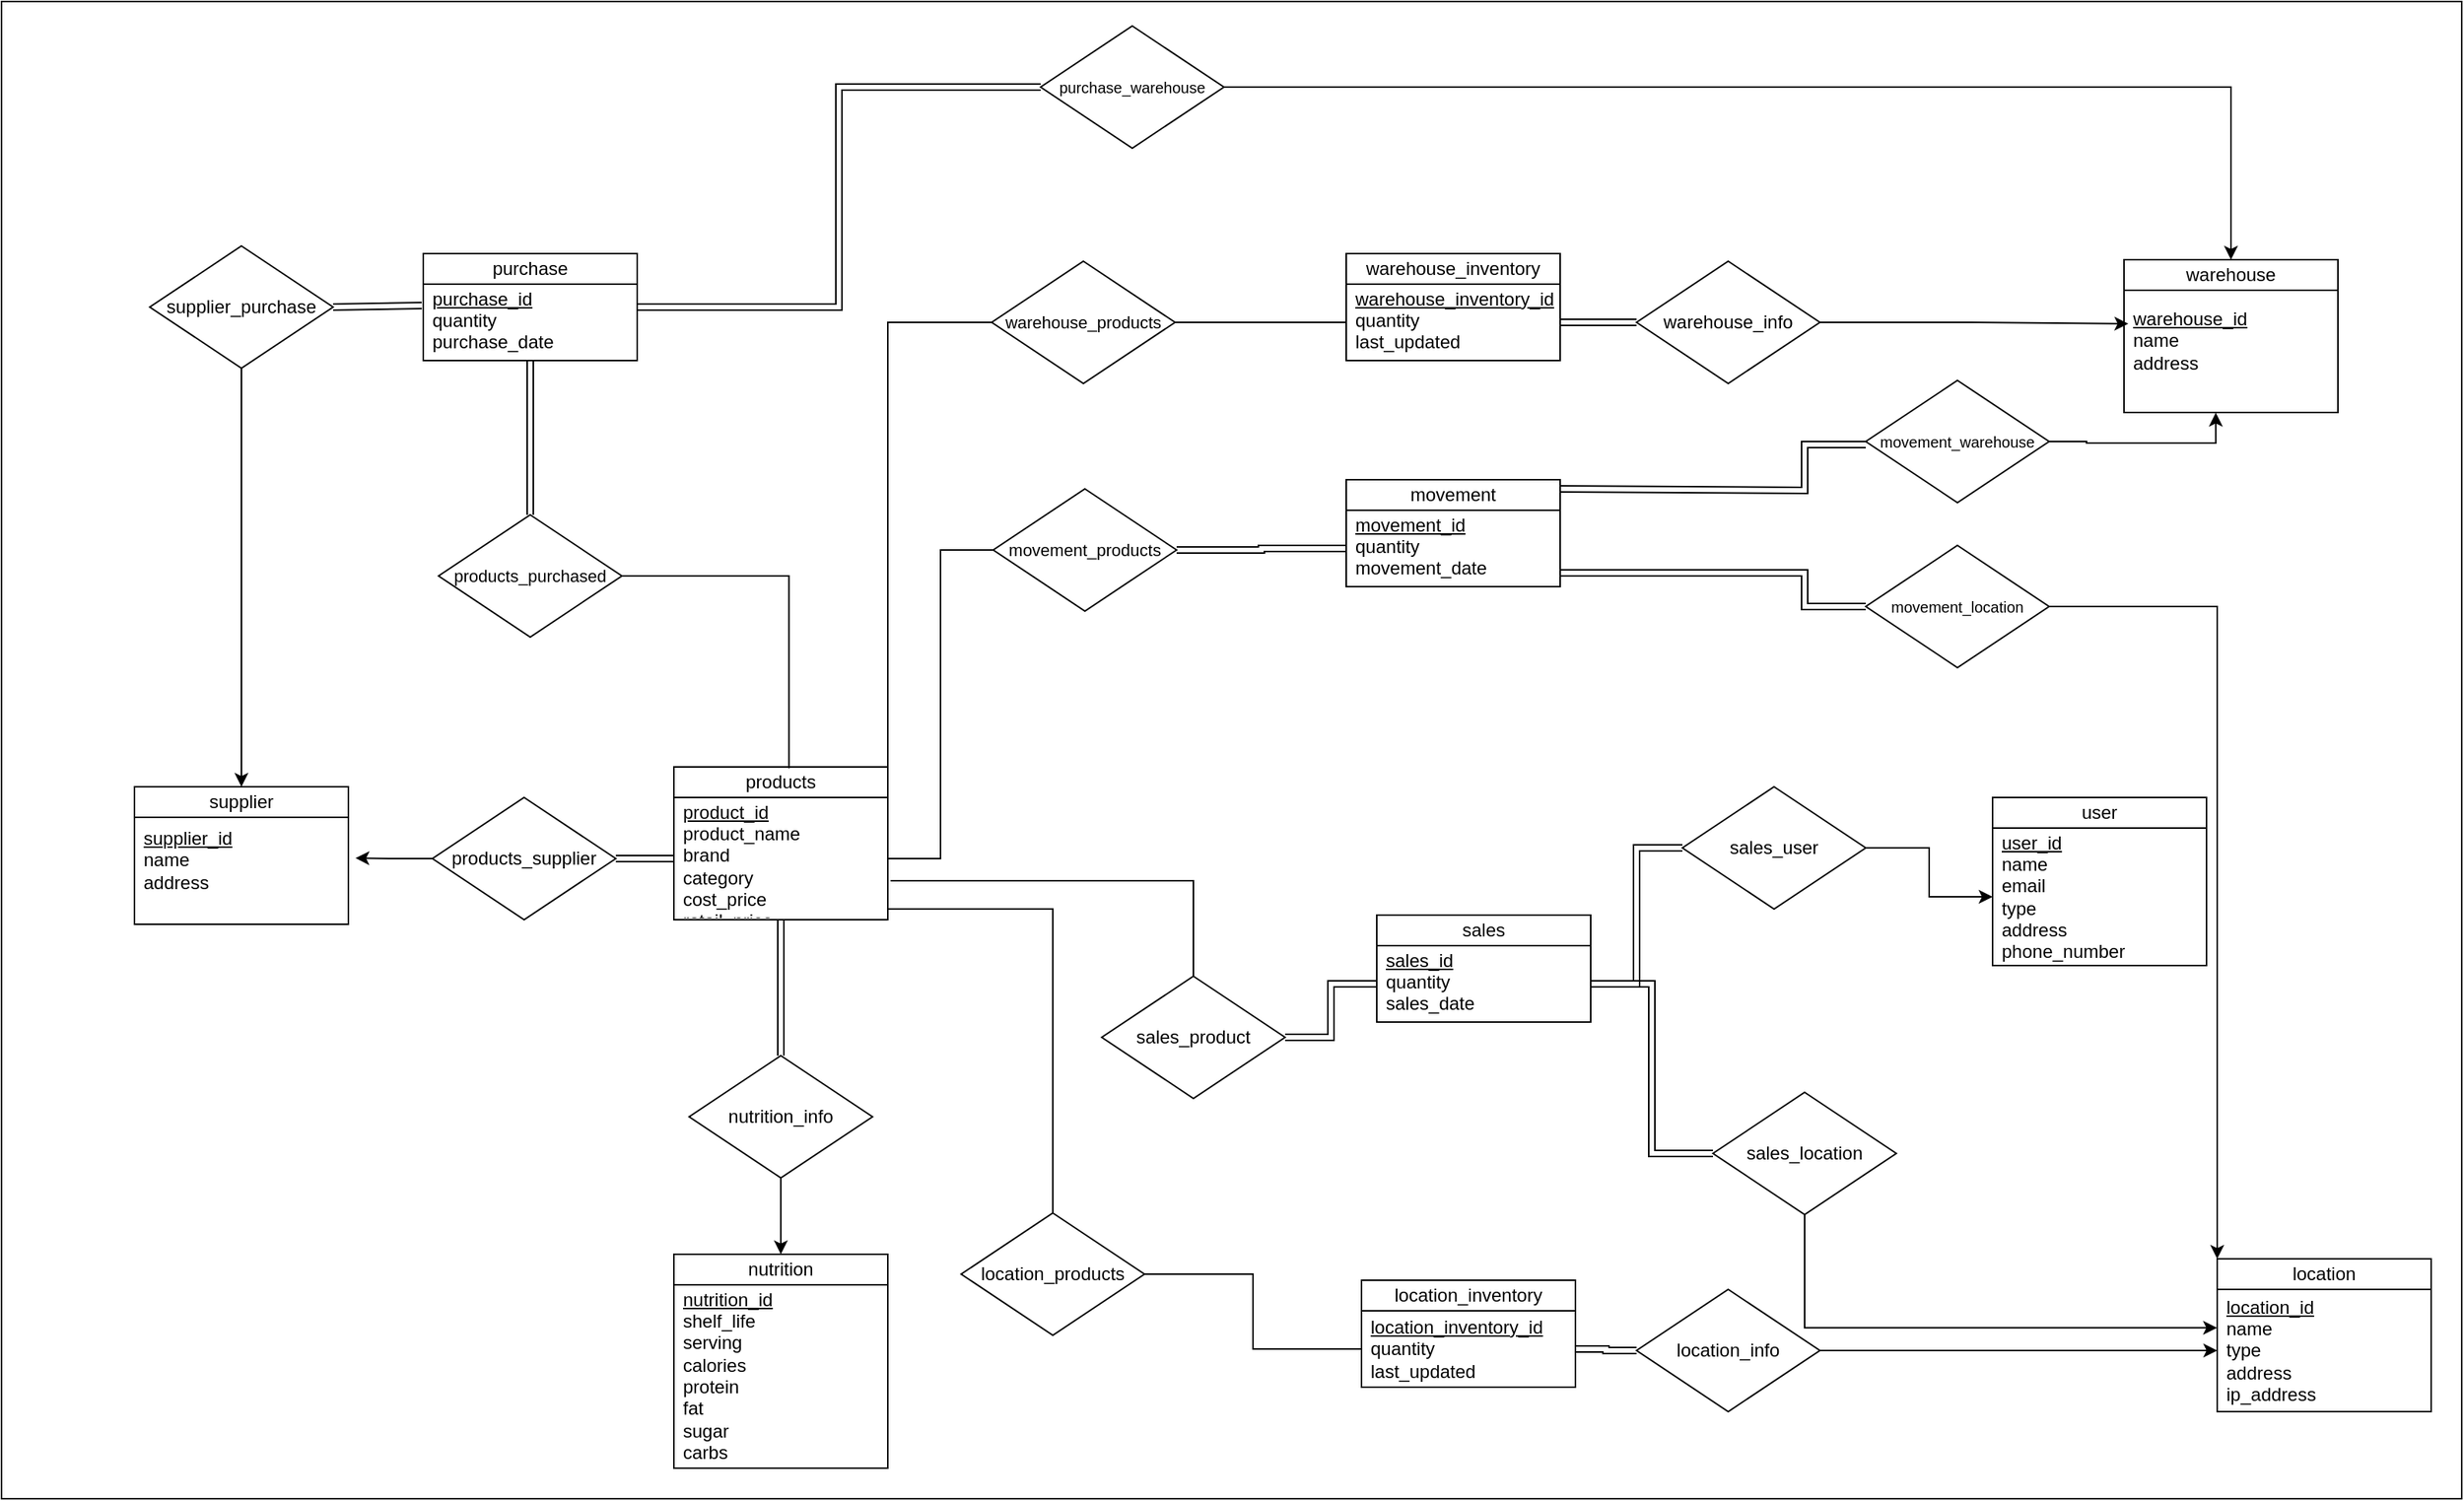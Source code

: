 <mxfile version="24.8.6">
  <diagram id="R2lEEEUBdFMjLlhIrx00" name="Page-1">
    <mxGraphModel dx="3033" dy="1156" grid="1" gridSize="10" guides="1" tooltips="1" connect="1" arrows="1" fold="1" page="1" pageScale="1" pageWidth="850" pageHeight="1100" math="0" shadow="0" extFonts="Permanent Marker^https://fonts.googleapis.com/css?family=Permanent+Marker">
      <root>
        <mxCell id="0" />
        <mxCell id="1" parent="0" />
        <mxCell id="z2-AAqR7datLfCW1ZJ1K-5" value="" style="rounded=0;whiteSpace=wrap;html=1;fillColor=none;" vertex="1" parent="1">
          <mxGeometry x="-390" y="10" width="1610" height="980" as="geometry" />
        </mxCell>
        <mxCell id="M1cJuR4M6LPj80I8JZXZ-1" value="supplier" style="swimlane;fontStyle=0;childLayout=stackLayout;horizontal=1;startSize=20;horizontalStack=0;resizeParent=1;resizeParentMax=0;resizeLast=0;collapsible=1;marginBottom=0;whiteSpace=wrap;html=1;spacing=2;" parent="1" vertex="1">
          <mxGeometry x="-303" y="524" width="140" height="90" as="geometry" />
        </mxCell>
        <mxCell id="M1cJuR4M6LPj80I8JZXZ-2" value="&lt;u&gt;supplier_id&lt;/u&gt;&lt;div&gt;name&lt;/div&gt;&lt;div&gt;address&lt;/div&gt;&lt;div&gt;&lt;br&gt;&lt;/div&gt;" style="text;strokeColor=none;fillColor=none;align=left;verticalAlign=middle;spacingLeft=4;spacingRight=4;overflow=hidden;points=[[0,0.5],[1,0.5]];portConstraint=eastwest;rotatable=0;whiteSpace=wrap;html=1;spacing=2;" parent="M1cJuR4M6LPj80I8JZXZ-1" vertex="1">
          <mxGeometry y="20" width="140" height="70" as="geometry" />
        </mxCell>
        <mxCell id="M1cJuR4M6LPj80I8JZXZ-3" value="warehouse_inventory" style="swimlane;fontStyle=0;childLayout=stackLayout;horizontal=1;startSize=20;horizontalStack=0;resizeParent=1;resizeParentMax=0;resizeLast=0;collapsible=1;marginBottom=0;whiteSpace=wrap;html=1;spacing=2;" parent="1" vertex="1">
          <mxGeometry x="490" y="175" width="140" height="70" as="geometry" />
        </mxCell>
        <mxCell id="M1cJuR4M6LPj80I8JZXZ-4" value="&lt;u&gt;warehouse_inventory_id&lt;/u&gt;&lt;div&gt;&lt;div&gt;quantity&lt;/div&gt;&lt;div&gt;last_updated&lt;/div&gt;&lt;div&gt;&lt;br&gt;&lt;/div&gt;&lt;/div&gt;" style="text;strokeColor=none;fillColor=none;align=left;verticalAlign=middle;spacingLeft=4;spacingRight=4;overflow=hidden;points=[[0,0.5],[1,0.5]];portConstraint=eastwest;rotatable=0;whiteSpace=wrap;html=1;spacing=2;" parent="M1cJuR4M6LPj80I8JZXZ-3" vertex="1">
          <mxGeometry y="20" width="140" height="50" as="geometry" />
        </mxCell>
        <mxCell id="M1cJuR4M6LPj80I8JZXZ-57" style="edgeStyle=orthogonalEdgeStyle;rounded=0;orthogonalLoop=1;jettySize=auto;html=1;entryX=0.5;entryY=0;entryDx=0;entryDy=0;shape=link;" parent="1" source="M1cJuR4M6LPj80I8JZXZ-5" target="M1cJuR4M6LPj80I8JZXZ-22" edge="1">
          <mxGeometry relative="1" as="geometry" />
        </mxCell>
        <mxCell id="M1cJuR4M6LPj80I8JZXZ-5" value="products" style="swimlane;fontStyle=0;childLayout=stackLayout;horizontal=1;startSize=20;horizontalStack=0;resizeParent=1;resizeParentMax=0;resizeLast=0;collapsible=1;marginBottom=0;whiteSpace=wrap;html=1;spacing=2;" parent="1" vertex="1">
          <mxGeometry x="50" y="511" width="140" height="100" as="geometry" />
        </mxCell>
        <mxCell id="M1cJuR4M6LPj80I8JZXZ-6" value="&lt;div&gt;&lt;span&gt;&lt;/span&gt;&lt;span&gt;&lt;/span&gt;&lt;span style=&quot;white-space: pre-wrap;&quot;&gt;&lt;u&gt;product_id&lt;br&gt;&lt;/u&gt;product_name&lt;br&gt;brand&lt;br&gt;category&lt;br&gt;cost_price&lt;br&gt;retail_price&lt;br&gt;shelf_life&lt;br&gt;&lt;br&gt;&lt;/span&gt;&lt;/div&gt;" style="text;strokeColor=none;fillColor=none;align=left;verticalAlign=middle;spacingLeft=4;spacingRight=4;overflow=hidden;points=[[0,0.5],[1,0.5]];portConstraint=eastwest;rotatable=0;whiteSpace=wrap;html=1;spacing=2;" parent="M1cJuR4M6LPj80I8JZXZ-5" vertex="1">
          <mxGeometry y="20" width="140" height="80" as="geometry" />
        </mxCell>
        <mxCell id="M1cJuR4M6LPj80I8JZXZ-7" value="location_inventory" style="swimlane;fontStyle=0;childLayout=stackLayout;horizontal=1;startSize=20;horizontalStack=0;resizeParent=1;resizeParentMax=0;resizeLast=0;collapsible=1;marginBottom=0;whiteSpace=wrap;html=1;spacing=2;" parent="1" vertex="1">
          <mxGeometry x="500" y="847" width="140" height="70" as="geometry" />
        </mxCell>
        <mxCell id="M1cJuR4M6LPj80I8JZXZ-8" value="&lt;div&gt;&lt;span&gt;&lt;/span&gt;&lt;span&gt;&lt;/span&gt;&lt;span&gt;&lt;/span&gt;&lt;span style=&quot;white-space: pre-wrap;&quot;&gt;&lt;u&gt;location_inventory_id&lt;/u&gt;&lt;/span&gt;&lt;/div&gt;&lt;div&gt;&lt;span style=&quot;white-space: pre-wrap;&quot;&gt;quantity&lt;br&gt;last_updated&lt;br&gt;&lt;/span&gt;&lt;/div&gt;" style="text;strokeColor=none;fillColor=none;align=left;verticalAlign=middle;spacingLeft=4;spacingRight=4;overflow=hidden;points=[[0,0.5],[1,0.5]];portConstraint=eastwest;rotatable=0;whiteSpace=wrap;html=1;spacing=2;" parent="M1cJuR4M6LPj80I8JZXZ-7" vertex="1">
          <mxGeometry y="20" width="140" height="50" as="geometry" />
        </mxCell>
        <mxCell id="M1cJuR4M6LPj80I8JZXZ-9" value="warehouse" style="swimlane;fontStyle=0;childLayout=stackLayout;horizontal=1;startSize=20;horizontalStack=0;resizeParent=1;resizeParentMax=0;resizeLast=0;collapsible=1;marginBottom=0;whiteSpace=wrap;html=1;spacing=2;" parent="1" vertex="1">
          <mxGeometry x="999" y="179" width="140" height="100" as="geometry" />
        </mxCell>
        <mxCell id="M1cJuR4M6LPj80I8JZXZ-10" value="&lt;u&gt;warehouse_id&lt;/u&gt;&lt;div&gt;name&lt;/div&gt;&lt;div&gt;address&lt;/div&gt;&lt;div&gt;&lt;br&gt;&lt;/div&gt;" style="text;strokeColor=none;fillColor=none;align=left;verticalAlign=middle;spacingLeft=4;spacingRight=4;overflow=hidden;points=[[0,0.5],[1,0.5]];portConstraint=eastwest;rotatable=0;whiteSpace=wrap;html=1;spacing=2;" parent="M1cJuR4M6LPj80I8JZXZ-9" vertex="1">
          <mxGeometry y="20" width="140" height="80" as="geometry" />
        </mxCell>
        <mxCell id="M1cJuR4M6LPj80I8JZXZ-11" value="location" style="swimlane;fontStyle=0;childLayout=stackLayout;horizontal=1;startSize=20;horizontalStack=0;resizeParent=1;resizeParentMax=0;resizeLast=0;collapsible=1;marginBottom=0;whiteSpace=wrap;html=1;spacing=2;" parent="1" vertex="1">
          <mxGeometry x="1060" y="833" width="140" height="100" as="geometry" />
        </mxCell>
        <mxCell id="M1cJuR4M6LPj80I8JZXZ-12" value="&lt;u&gt;location_id&lt;/u&gt;&lt;div&gt;name&lt;/div&gt;&lt;div&gt;type&lt;/div&gt;&lt;div&gt;address&lt;/div&gt;&lt;div&gt;ip_address&lt;/div&gt;" style="text;strokeColor=none;fillColor=none;align=left;verticalAlign=middle;spacingLeft=4;spacingRight=4;overflow=hidden;points=[[0,0.5],[1,0.5]];portConstraint=eastwest;rotatable=0;whiteSpace=wrap;html=1;spacing=2;" parent="M1cJuR4M6LPj80I8JZXZ-11" vertex="1">
          <mxGeometry y="20" width="140" height="80" as="geometry" />
        </mxCell>
        <mxCell id="M1cJuR4M6LPj80I8JZXZ-13" value="user" style="swimlane;fontStyle=0;childLayout=stackLayout;horizontal=1;startSize=20;horizontalStack=0;resizeParent=1;resizeParentMax=0;resizeLast=0;collapsible=1;marginBottom=0;whiteSpace=wrap;html=1;spacing=2;" parent="1" vertex="1">
          <mxGeometry x="913" y="531" width="140" height="110" as="geometry" />
        </mxCell>
        <mxCell id="M1cJuR4M6LPj80I8JZXZ-14" value="&lt;u&gt;user_id&lt;/u&gt;&lt;div&gt;name&lt;/div&gt;&lt;div&gt;email&lt;/div&gt;&lt;div&gt;type&lt;/div&gt;&lt;div&gt;address&lt;/div&gt;&lt;div&gt;phone_number&lt;/div&gt;" style="text;strokeColor=none;fillColor=none;align=left;verticalAlign=middle;spacingLeft=4;spacingRight=4;overflow=hidden;points=[[0,0.5],[1,0.5]];portConstraint=eastwest;rotatable=0;whiteSpace=wrap;html=1;spacing=2;" parent="M1cJuR4M6LPj80I8JZXZ-13" vertex="1">
          <mxGeometry y="20" width="140" height="90" as="geometry" />
        </mxCell>
        <mxCell id="M1cJuR4M6LPj80I8JZXZ-15" value="nutrition" style="swimlane;fontStyle=0;childLayout=stackLayout;horizontal=1;startSize=20;horizontalStack=0;resizeParent=1;resizeParentMax=0;resizeLast=0;collapsible=1;marginBottom=0;whiteSpace=wrap;html=1;spacing=2;" parent="1" vertex="1">
          <mxGeometry x="50" y="830" width="140" height="140" as="geometry" />
        </mxCell>
        <mxCell id="M1cJuR4M6LPj80I8JZXZ-16" value="&lt;u&gt;nutrition_id&lt;/u&gt;&lt;div&gt;shelf_life&lt;/div&gt;&lt;div&gt;serving&lt;/div&gt;&lt;div&gt;calories&lt;/div&gt;&lt;div&gt;protein&lt;/div&gt;&lt;div&gt;fat&lt;/div&gt;&lt;div&gt;sugar&lt;/div&gt;&lt;div&gt;carbs&lt;/div&gt;&lt;div&gt;&lt;br&gt;&lt;/div&gt;&lt;div&gt;&lt;br&gt;&lt;/div&gt;" style="text;strokeColor=none;fillColor=none;align=left;verticalAlign=middle;spacingLeft=4;spacingRight=4;overflow=hidden;points=[[0,0.5],[1,0.5]];portConstraint=eastwest;rotatable=0;whiteSpace=wrap;html=1;spacing=2;" parent="M1cJuR4M6LPj80I8JZXZ-15" vertex="1">
          <mxGeometry y="20" width="140" height="120" as="geometry" />
        </mxCell>
        <mxCell id="M1cJuR4M6LPj80I8JZXZ-67" style="edgeStyle=orthogonalEdgeStyle;rounded=0;orthogonalLoop=1;jettySize=auto;html=1;entryX=0.5;entryY=0;entryDx=0;entryDy=0;exitX=0.5;exitY=1;exitDx=0;exitDy=0;exitPerimeter=0;" parent="1" source="M1cJuR4M6LPj80I8JZXZ-20" target="M1cJuR4M6LPj80I8JZXZ-1" edge="1">
          <mxGeometry relative="1" as="geometry">
            <mxPoint x="-228" y="250" as="sourcePoint" />
            <mxPoint x="-233" y="523" as="targetPoint" />
          </mxGeometry>
        </mxCell>
        <mxCell id="M1cJuR4M6LPj80I8JZXZ-20" value="supplier_purchase" style="rhombus;whiteSpace=wrap;html=1;" parent="1" vertex="1">
          <mxGeometry x="-293" y="170" width="120" height="80" as="geometry" />
        </mxCell>
        <mxCell id="M1cJuR4M6LPj80I8JZXZ-58" style="edgeStyle=orthogonalEdgeStyle;rounded=0;orthogonalLoop=1;jettySize=auto;html=1;entryX=0.5;entryY=0;entryDx=0;entryDy=0;" parent="1" source="M1cJuR4M6LPj80I8JZXZ-22" target="M1cJuR4M6LPj80I8JZXZ-15" edge="1">
          <mxGeometry relative="1" as="geometry" />
        </mxCell>
        <mxCell id="M1cJuR4M6LPj80I8JZXZ-22" value="nutrition_info" style="rhombus;whiteSpace=wrap;html=1;" parent="1" vertex="1">
          <mxGeometry x="60" y="700" width="120" height="80" as="geometry" />
        </mxCell>
        <mxCell id="M1cJuR4M6LPj80I8JZXZ-24" value="warehouse_info" style="rhombus;whiteSpace=wrap;html=1;" parent="1" vertex="1">
          <mxGeometry x="680" y="180" width="120" height="80" as="geometry" />
        </mxCell>
        <mxCell id="mIFWNlDHHsfMtyNEvNPU-16" style="edgeStyle=orthogonalEdgeStyle;rounded=0;orthogonalLoop=1;jettySize=auto;html=1;" parent="1" source="M1cJuR4M6LPj80I8JZXZ-25" target="M1cJuR4M6LPj80I8JZXZ-12" edge="1">
          <mxGeometry relative="1" as="geometry" />
        </mxCell>
        <mxCell id="M1cJuR4M6LPj80I8JZXZ-25" value="location_info" style="rhombus;whiteSpace=wrap;html=1;" parent="1" vertex="1">
          <mxGeometry x="680" y="853" width="120" height="80" as="geometry" />
        </mxCell>
        <mxCell id="M1cJuR4M6LPj80I8JZXZ-33" value="sales_product" style="rhombus;whiteSpace=wrap;html=1;" parent="1" vertex="1">
          <mxGeometry x="330" y="648" width="120" height="80" as="geometry" />
        </mxCell>
        <mxCell id="M1cJuR4M6LPj80I8JZXZ-36" style="edgeStyle=orthogonalEdgeStyle;rounded=0;orthogonalLoop=1;jettySize=auto;html=1;exitX=1;exitY=0.5;exitDx=0;exitDy=0;entryX=0.02;entryY=0.274;entryDx=0;entryDy=0;entryPerimeter=0;" parent="1" source="M1cJuR4M6LPj80I8JZXZ-24" target="M1cJuR4M6LPj80I8JZXZ-10" edge="1">
          <mxGeometry relative="1" as="geometry" />
        </mxCell>
        <mxCell id="M1cJuR4M6LPj80I8JZXZ-60" style="edgeStyle=orthogonalEdgeStyle;rounded=0;orthogonalLoop=1;jettySize=auto;html=1;entryX=0.5;entryY=0;entryDx=0;entryDy=0;endArrow=none;endFill=0;shape=link;" parent="1" source="M1cJuR4M6LPj80I8JZXZ-37" target="M1cJuR4M6LPj80I8JZXZ-59" edge="1">
          <mxGeometry relative="1" as="geometry" />
        </mxCell>
        <mxCell id="mIFWNlDHHsfMtyNEvNPU-23" style="edgeStyle=orthogonalEdgeStyle;rounded=0;orthogonalLoop=1;jettySize=auto;html=1;entryX=0;entryY=0.5;entryDx=0;entryDy=0;shape=link;" parent="1" source="M1cJuR4M6LPj80I8JZXZ-37" target="M1cJuR4M6LPj80I8JZXZ-48" edge="1">
          <mxGeometry relative="1" as="geometry" />
        </mxCell>
        <mxCell id="M1cJuR4M6LPj80I8JZXZ-37" value="purchase" style="swimlane;fontStyle=0;childLayout=stackLayout;horizontal=1;startSize=20;horizontalStack=0;resizeParent=1;resizeParentMax=0;resizeLast=0;collapsible=1;marginBottom=0;whiteSpace=wrap;html=1;spacing=2;" parent="1" vertex="1">
          <mxGeometry x="-114" y="175" width="140" height="70" as="geometry" />
        </mxCell>
        <mxCell id="M1cJuR4M6LPj80I8JZXZ-38" value="&lt;u&gt;purchase_id&lt;/u&gt;&lt;div&gt;quantity&lt;/div&gt;&lt;div&gt;purchase_date&lt;/div&gt;&lt;div&gt;&lt;br&gt;&lt;/div&gt;" style="text;strokeColor=none;fillColor=none;align=left;verticalAlign=middle;spacingLeft=4;spacingRight=4;overflow=hidden;points=[[0,0.5],[1,0.5]];portConstraint=eastwest;rotatable=0;whiteSpace=wrap;html=1;spacing=2;" parent="M1cJuR4M6LPj80I8JZXZ-37" vertex="1">
          <mxGeometry y="20" width="140" height="50" as="geometry" />
        </mxCell>
        <mxCell id="M1cJuR4M6LPj80I8JZXZ-41" value="sales" style="swimlane;fontStyle=0;childLayout=stackLayout;horizontal=1;startSize=20;horizontalStack=0;resizeParent=1;resizeParentMax=0;resizeLast=0;collapsible=1;marginBottom=0;whiteSpace=wrap;html=1;spacing=2;" parent="1" vertex="1">
          <mxGeometry x="510" y="608" width="140" height="70" as="geometry" />
        </mxCell>
        <mxCell id="M1cJuR4M6LPj80I8JZXZ-42" value="&lt;u&gt;sales_id&lt;/u&gt;&lt;div&gt;quantity&lt;/div&gt;&lt;div&gt;sales_date&lt;/div&gt;&lt;div&gt;&lt;br&gt;&lt;/div&gt;" style="text;strokeColor=none;fillColor=none;align=left;verticalAlign=middle;spacingLeft=4;spacingRight=4;overflow=hidden;points=[[0,0.5],[1,0.5]];portConstraint=eastwest;rotatable=0;whiteSpace=wrap;html=1;spacing=2;" parent="M1cJuR4M6LPj80I8JZXZ-41" vertex="1">
          <mxGeometry y="20" width="140" height="50" as="geometry" />
        </mxCell>
        <mxCell id="M1cJuR4M6LPj80I8JZXZ-47" value="" style="endArrow=classic;html=1;rounded=0;entryX=1;entryY=0.5;entryDx=0;entryDy=0;exitX=-0.007;exitY=0.28;exitDx=0;exitDy=0;exitPerimeter=0;shape=link;" parent="1" source="M1cJuR4M6LPj80I8JZXZ-38" target="M1cJuR4M6LPj80I8JZXZ-20" edge="1">
          <mxGeometry width="50" height="50" relative="1" as="geometry">
            <mxPoint x="-30" y="210" as="sourcePoint" />
            <mxPoint x="80" y="380" as="targetPoint" />
          </mxGeometry>
        </mxCell>
        <mxCell id="M1cJuR4M6LPj80I8JZXZ-52" style="edgeStyle=orthogonalEdgeStyle;rounded=0;orthogonalLoop=1;jettySize=auto;html=1;entryX=0.5;entryY=0;entryDx=0;entryDy=0;" parent="1" source="M1cJuR4M6LPj80I8JZXZ-48" target="M1cJuR4M6LPj80I8JZXZ-9" edge="1">
          <mxGeometry relative="1" as="geometry" />
        </mxCell>
        <mxCell id="M1cJuR4M6LPj80I8JZXZ-48" value="&lt;font style=&quot;font-size: 10px;&quot;&gt;purchase_warehouse&lt;/font&gt;" style="rhombus;whiteSpace=wrap;html=1;" parent="1" vertex="1">
          <mxGeometry x="290" y="26" width="120" height="80" as="geometry" />
        </mxCell>
        <mxCell id="M1cJuR4M6LPj80I8JZXZ-50" style="edgeStyle=orthogonalEdgeStyle;rounded=0;orthogonalLoop=1;jettySize=auto;html=1;entryX=0;entryY=0.5;entryDx=0;entryDy=0;shape=link;" parent="1" source="M1cJuR4M6LPj80I8JZXZ-4" target="M1cJuR4M6LPj80I8JZXZ-24" edge="1">
          <mxGeometry relative="1" as="geometry" />
        </mxCell>
        <mxCell id="M1cJuR4M6LPj80I8JZXZ-59" value="&lt;font style=&quot;font-size: 11px;&quot;&gt;products_purchased&lt;/font&gt;" style="rhombus;whiteSpace=wrap;html=1;" parent="1" vertex="1">
          <mxGeometry x="-104" y="346" width="120" height="80" as="geometry" />
        </mxCell>
        <mxCell id="M1cJuR4M6LPj80I8JZXZ-63" value="products_supplier" style="rhombus;whiteSpace=wrap;html=1;" parent="1" vertex="1">
          <mxGeometry x="-108" y="531" width="120" height="80" as="geometry" />
        </mxCell>
        <mxCell id="M1cJuR4M6LPj80I8JZXZ-64" style="edgeStyle=orthogonalEdgeStyle;rounded=0;orthogonalLoop=1;jettySize=auto;html=1;entryX=1;entryY=0.5;entryDx=0;entryDy=0;endArrow=none;endFill=0;shape=link;" parent="1" source="M1cJuR4M6LPj80I8JZXZ-6" target="M1cJuR4M6LPj80I8JZXZ-63" edge="1">
          <mxGeometry relative="1" as="geometry" />
        </mxCell>
        <mxCell id="M1cJuR4M6LPj80I8JZXZ-65" style="edgeStyle=orthogonalEdgeStyle;rounded=0;orthogonalLoop=1;jettySize=auto;html=1;entryX=1.033;entryY=0.381;entryDx=0;entryDy=0;entryPerimeter=0;" parent="1" source="M1cJuR4M6LPj80I8JZXZ-63" target="M1cJuR4M6LPj80I8JZXZ-2" edge="1">
          <mxGeometry relative="1" as="geometry" />
        </mxCell>
        <mxCell id="M1cJuR4M6LPj80I8JZXZ-68" style="edgeStyle=orthogonalEdgeStyle;rounded=0;orthogonalLoop=1;jettySize=auto;html=1;entryX=0.538;entryY=0.009;entryDx=0;entryDy=0;entryPerimeter=0;endArrow=none;endFill=0;" parent="1" source="M1cJuR4M6LPj80I8JZXZ-59" target="M1cJuR4M6LPj80I8JZXZ-5" edge="1">
          <mxGeometry relative="1" as="geometry" />
        </mxCell>
        <mxCell id="M1cJuR4M6LPj80I8JZXZ-73" style="edgeStyle=orthogonalEdgeStyle;rounded=0;orthogonalLoop=1;jettySize=auto;html=1;entryX=1;entryY=0;entryDx=0;entryDy=0;endArrow=none;endFill=0;" parent="1" source="M1cJuR4M6LPj80I8JZXZ-70" target="M1cJuR4M6LPj80I8JZXZ-5" edge="1">
          <mxGeometry relative="1" as="geometry" />
        </mxCell>
        <mxCell id="M1cJuR4M6LPj80I8JZXZ-70" value="&lt;font style=&quot;font-size: 11px;&quot;&gt;warehouse_products&lt;/font&gt;" style="rhombus;whiteSpace=wrap;html=1;" parent="1" vertex="1">
          <mxGeometry x="258" y="180" width="120" height="80" as="geometry" />
        </mxCell>
        <mxCell id="M1cJuR4M6LPj80I8JZXZ-72" style="edgeStyle=orthogonalEdgeStyle;rounded=0;orthogonalLoop=1;jettySize=auto;html=1;exitX=0.5;exitY=1;exitDx=0;exitDy=0;" parent="1" source="M1cJuR4M6LPj80I8JZXZ-70" target="M1cJuR4M6LPj80I8JZXZ-70" edge="1">
          <mxGeometry relative="1" as="geometry" />
        </mxCell>
        <mxCell id="M1cJuR4M6LPj80I8JZXZ-74" value="location_products" style="rhombus;whiteSpace=wrap;html=1;" parent="1" vertex="1">
          <mxGeometry x="238" y="803" width="120" height="80" as="geometry" />
        </mxCell>
        <mxCell id="M1cJuR4M6LPj80I8JZXZ-79" style="edgeStyle=orthogonalEdgeStyle;rounded=0;orthogonalLoop=1;jettySize=auto;html=1;entryX=1;entryY=0.5;entryDx=0;entryDy=0;endArrow=none;endFill=0;" parent="1" source="M1cJuR4M6LPj80I8JZXZ-8" target="M1cJuR4M6LPj80I8JZXZ-74" edge="1">
          <mxGeometry relative="1" as="geometry" />
        </mxCell>
        <mxCell id="M1cJuR4M6LPj80I8JZXZ-80" style="edgeStyle=orthogonalEdgeStyle;rounded=0;orthogonalLoop=1;jettySize=auto;html=1;entryX=0;entryY=0.5;entryDx=0;entryDy=0;shape=link;" parent="1" source="M1cJuR4M6LPj80I8JZXZ-8" target="M1cJuR4M6LPj80I8JZXZ-25" edge="1">
          <mxGeometry relative="1" as="geometry" />
        </mxCell>
        <mxCell id="M1cJuR4M6LPj80I8JZXZ-81" value="movement" style="swimlane;fontStyle=0;childLayout=stackLayout;horizontal=1;startSize=20;horizontalStack=0;resizeParent=1;resizeParentMax=0;resizeLast=0;collapsible=1;marginBottom=0;whiteSpace=wrap;html=1;spacing=2;" parent="1" vertex="1">
          <mxGeometry x="490" y="323" width="140" height="70" as="geometry" />
        </mxCell>
        <mxCell id="M1cJuR4M6LPj80I8JZXZ-82" value="&lt;u&gt;movement_id&lt;/u&gt;&lt;div&gt;&lt;span style=&quot;background-color: initial;&quot;&gt;quantity&lt;/span&gt;&lt;/div&gt;&lt;div&gt;movement_date&lt;/div&gt;&lt;div&gt;&lt;br&gt;&lt;/div&gt;" style="text;strokeColor=none;fillColor=none;align=left;verticalAlign=middle;spacingLeft=4;spacingRight=4;overflow=hidden;points=[[0,0.5],[1,0.5]];portConstraint=eastwest;rotatable=0;whiteSpace=wrap;html=1;spacing=2;" parent="M1cJuR4M6LPj80I8JZXZ-81" vertex="1">
          <mxGeometry y="20" width="140" height="50" as="geometry" />
        </mxCell>
        <mxCell id="M1cJuR4M6LPj80I8JZXZ-83" value="&lt;font style=&quot;font-size: 10px;&quot;&gt;movement_warehouse&lt;/font&gt;" style="rhombus;whiteSpace=wrap;html=1;" parent="1" vertex="1">
          <mxGeometry x="830" y="258" width="120" height="80" as="geometry" />
        </mxCell>
        <mxCell id="mIFWNlDHHsfMtyNEvNPU-5" style="edgeStyle=orthogonalEdgeStyle;rounded=0;orthogonalLoop=1;jettySize=auto;html=1;entryX=0;entryY=0;entryDx=0;entryDy=0;" parent="1" source="mIFWNlDHHsfMtyNEvNPU-2" target="M1cJuR4M6LPj80I8JZXZ-11" edge="1">
          <mxGeometry relative="1" as="geometry" />
        </mxCell>
        <mxCell id="mIFWNlDHHsfMtyNEvNPU-2" value="&lt;font style=&quot;font-size: 10px;&quot;&gt;movement_location&lt;/font&gt;" style="rhombus;whiteSpace=wrap;html=1;" parent="1" vertex="1">
          <mxGeometry x="830" y="366" width="120" height="80" as="geometry" />
        </mxCell>
        <mxCell id="mIFWNlDHHsfMtyNEvNPU-9" style="edgeStyle=orthogonalEdgeStyle;rounded=0;orthogonalLoop=1;jettySize=auto;html=1;shape=link;" parent="1" edge="1">
          <mxGeometry relative="1" as="geometry">
            <mxPoint x="630" y="329.037" as="sourcePoint" />
            <mxPoint x="830" y="300" as="targetPoint" />
            <Array as="points">
              <mxPoint x="790" y="330" />
              <mxPoint x="790" y="300" />
            </Array>
          </mxGeometry>
        </mxCell>
        <mxCell id="mIFWNlDHHsfMtyNEvNPU-10" style="edgeStyle=orthogonalEdgeStyle;rounded=0;orthogonalLoop=1;jettySize=auto;html=1;shape=link;entryX=0;entryY=0.5;entryDx=0;entryDy=0;" parent="1" target="mIFWNlDHHsfMtyNEvNPU-2" edge="1">
          <mxGeometry relative="1" as="geometry">
            <mxPoint x="630" y="384.037" as="sourcePoint" />
            <mxPoint x="830" y="400" as="targetPoint" />
            <Array as="points">
              <mxPoint x="790" y="384" />
              <mxPoint x="790" y="406" />
            </Array>
          </mxGeometry>
        </mxCell>
        <mxCell id="mIFWNlDHHsfMtyNEvNPU-14" style="edgeStyle=orthogonalEdgeStyle;rounded=0;orthogonalLoop=1;jettySize=auto;html=1;exitX=0;exitY=0.5;exitDx=0;exitDy=0;entryX=1;entryY=0.5;entryDx=0;entryDy=0;endArrow=none;endFill=0;" parent="1" source="mIFWNlDHHsfMtyNEvNPU-12" target="M1cJuR4M6LPj80I8JZXZ-6" edge="1">
          <mxGeometry relative="1" as="geometry" />
        </mxCell>
        <mxCell id="mIFWNlDHHsfMtyNEvNPU-12" value="&lt;font style=&quot;font-size: 11px;&quot;&gt;movement_products&lt;/font&gt;" style="rhombus;whiteSpace=wrap;html=1;" parent="1" vertex="1">
          <mxGeometry x="259" y="329" width="120" height="80" as="geometry" />
        </mxCell>
        <mxCell id="mIFWNlDHHsfMtyNEvNPU-18" style="edgeStyle=orthogonalEdgeStyle;rounded=0;orthogonalLoop=1;jettySize=auto;html=1;entryX=1;entryY=0.5;entryDx=0;entryDy=0;shape=link;" parent="1" source="M1cJuR4M6LPj80I8JZXZ-82" target="mIFWNlDHHsfMtyNEvNPU-12" edge="1">
          <mxGeometry relative="1" as="geometry" />
        </mxCell>
        <mxCell id="mIFWNlDHHsfMtyNEvNPU-19" style="edgeStyle=orthogonalEdgeStyle;rounded=0;orthogonalLoop=1;jettySize=auto;html=1;entryX=0.429;entryY=1.002;entryDx=0;entryDy=0;entryPerimeter=0;" parent="1" source="M1cJuR4M6LPj80I8JZXZ-83" target="M1cJuR4M6LPj80I8JZXZ-10" edge="1">
          <mxGeometry relative="1" as="geometry" />
        </mxCell>
        <mxCell id="mIFWNlDHHsfMtyNEvNPU-20" style="edgeStyle=orthogonalEdgeStyle;rounded=0;orthogonalLoop=1;jettySize=auto;html=1;entryX=1;entryY=0.5;entryDx=0;entryDy=0;endArrow=none;endFill=0;shape=link;" parent="1" source="M1cJuR4M6LPj80I8JZXZ-42" target="M1cJuR4M6LPj80I8JZXZ-33" edge="1">
          <mxGeometry relative="1" as="geometry" />
        </mxCell>
        <mxCell id="mIFWNlDHHsfMtyNEvNPU-21" style="edgeStyle=orthogonalEdgeStyle;rounded=0;orthogonalLoop=1;jettySize=auto;html=1;entryX=1.013;entryY=0.681;entryDx=0;entryDy=0;entryPerimeter=0;endArrow=none;endFill=0;" parent="1" source="M1cJuR4M6LPj80I8JZXZ-33" target="M1cJuR4M6LPj80I8JZXZ-6" edge="1">
          <mxGeometry relative="1" as="geometry" />
        </mxCell>
        <mxCell id="mIFWNlDHHsfMtyNEvNPU-25" style="edgeStyle=orthogonalEdgeStyle;rounded=0;orthogonalLoop=1;jettySize=auto;html=1;entryX=1;entryY=0.5;entryDx=0;entryDy=0;endArrow=none;endFill=0;" parent="1" source="M1cJuR4M6LPj80I8JZXZ-4" target="M1cJuR4M6LPj80I8JZXZ-70" edge="1">
          <mxGeometry relative="1" as="geometry" />
        </mxCell>
        <mxCell id="mIFWNlDHHsfMtyNEvNPU-27" style="edgeStyle=orthogonalEdgeStyle;rounded=0;orthogonalLoop=1;jettySize=auto;html=1;entryX=1.002;entryY=0.913;entryDx=0;entryDy=0;entryPerimeter=0;endArrow=none;endFill=0;" parent="1" source="M1cJuR4M6LPj80I8JZXZ-74" target="M1cJuR4M6LPj80I8JZXZ-6" edge="1">
          <mxGeometry relative="1" as="geometry" />
        </mxCell>
        <mxCell id="mIFWNlDHHsfMtyNEvNPU-33" style="edgeStyle=orthogonalEdgeStyle;rounded=0;orthogonalLoop=1;jettySize=auto;html=1;entryX=0;entryY=0.5;entryDx=0;entryDy=0;" parent="1" source="mIFWNlDHHsfMtyNEvNPU-28" target="M1cJuR4M6LPj80I8JZXZ-14" edge="1">
          <mxGeometry relative="1" as="geometry" />
        </mxCell>
        <mxCell id="mIFWNlDHHsfMtyNEvNPU-28" value="sales_user" style="rhombus;whiteSpace=wrap;html=1;" parent="1" vertex="1">
          <mxGeometry x="710" y="524" width="120" height="80" as="geometry" />
        </mxCell>
        <mxCell id="mIFWNlDHHsfMtyNEvNPU-29" value="sales_location" style="rhombus;whiteSpace=wrap;html=1;" parent="1" vertex="1">
          <mxGeometry x="730" y="724" width="120" height="80" as="geometry" />
        </mxCell>
        <mxCell id="mIFWNlDHHsfMtyNEvNPU-30" style="edgeStyle=orthogonalEdgeStyle;rounded=0;orthogonalLoop=1;jettySize=auto;html=1;entryX=0;entryY=0.5;entryDx=0;entryDy=0;shape=link;" parent="1" source="M1cJuR4M6LPj80I8JZXZ-42" target="mIFWNlDHHsfMtyNEvNPU-29" edge="1">
          <mxGeometry relative="1" as="geometry" />
        </mxCell>
        <mxCell id="mIFWNlDHHsfMtyNEvNPU-31" style="edgeStyle=orthogonalEdgeStyle;rounded=0;orthogonalLoop=1;jettySize=auto;html=1;entryX=0;entryY=0.5;entryDx=0;entryDy=0;endArrow=none;endFill=0;shape=link;" parent="1" source="M1cJuR4M6LPj80I8JZXZ-42" target="mIFWNlDHHsfMtyNEvNPU-28" edge="1">
          <mxGeometry relative="1" as="geometry" />
        </mxCell>
        <mxCell id="mIFWNlDHHsfMtyNEvNPU-32" style="edgeStyle=orthogonalEdgeStyle;rounded=0;orthogonalLoop=1;jettySize=auto;html=1;entryX=-0.001;entryY=0.314;entryDx=0;entryDy=0;entryPerimeter=0;" parent="1" source="mIFWNlDHHsfMtyNEvNPU-29" target="M1cJuR4M6LPj80I8JZXZ-12" edge="1">
          <mxGeometry relative="1" as="geometry">
            <Array as="points" />
            <mxPoint x="1060" y="880" as="targetPoint" />
          </mxGeometry>
        </mxCell>
      </root>
    </mxGraphModel>
  </diagram>
</mxfile>
